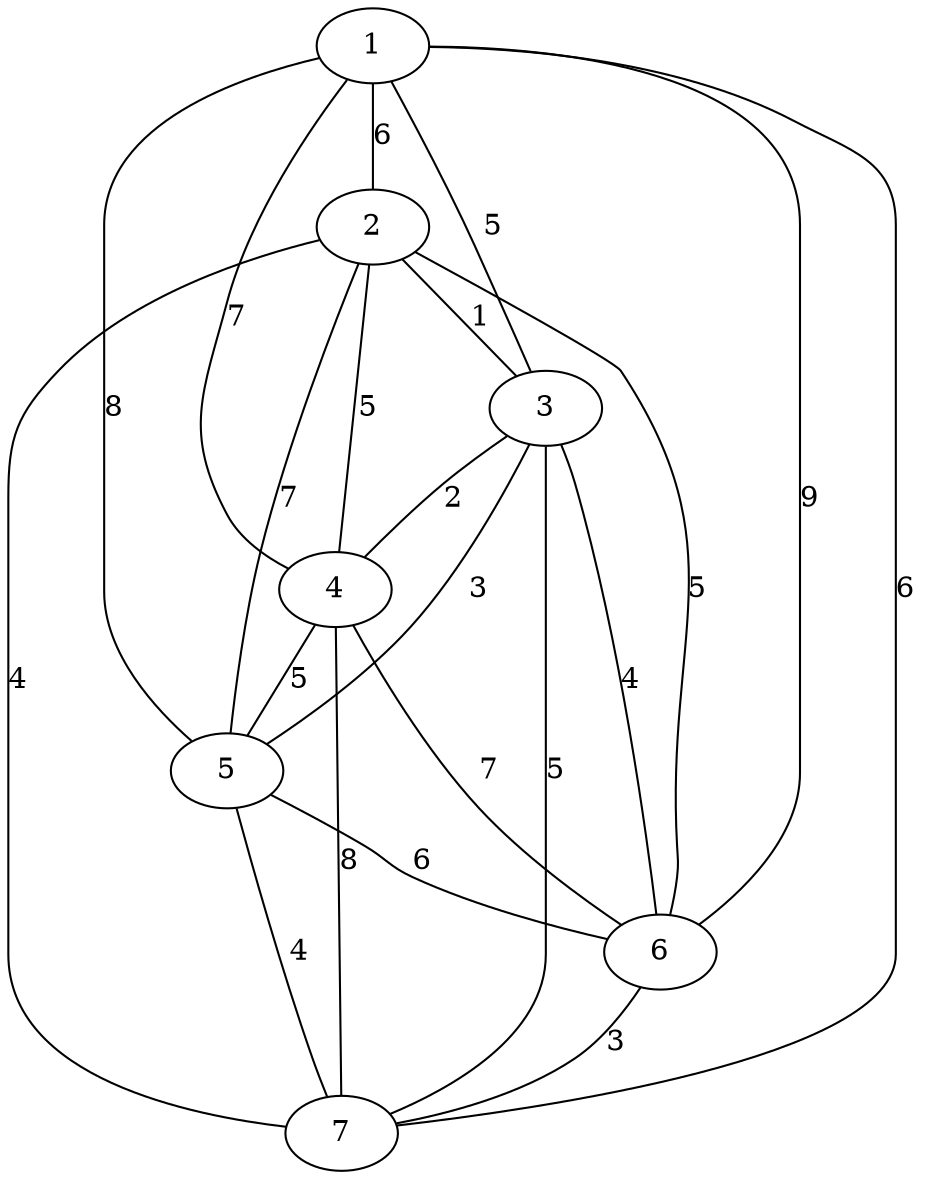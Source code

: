 graph
{
	1--2[label="6",weight="6"];
	1--3[label="5",weight="5"];
	1--4[label="7",weight="7"];
	1--5[label="8",weight="8"];
	1--6[label="9",weight="9"];
	1--7[label="6",weight="6"];
	2--3[label="1",weight="1"];
	2--4[label="5",weight="5"];
	2--5[label="7",weight="7"];
	2--6[label="5",weight="5"];
	2--7[label="4",weight="4"];
	3--4[label="2",weight="2"];
	3--5[label="3",weight="3"];
	3--6[label="4",weight="4"];
	3--7[label="5",weight="5"];
	4--5[label="5",weight="5"];
	4--6[label="7",weight="7"];
	4--7[label="8",weight="8"];
	5--6[label="6",weight="6"];
	5--7[label="4",weight="4"];
	6--7[label="3",weight="3"];
}